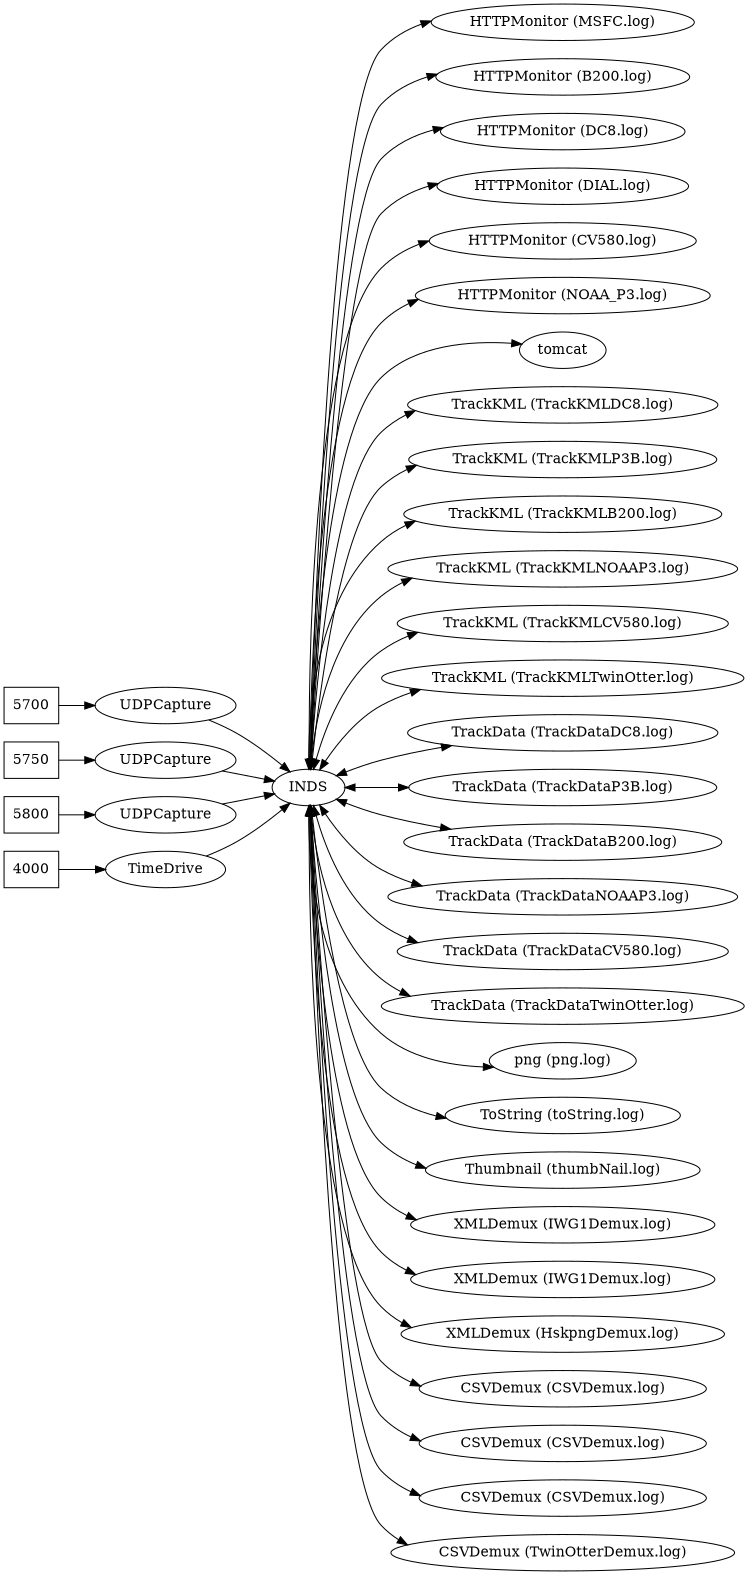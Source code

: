 digraph INDS {
center="true"
ratio="auto"
orientation="portrait"
rankdir="LR"
size="8,10.5"
HTTPMonitor1 [label="HTTPMonitor (MSFC.log)"]
RBNB -> HTTPMonitor1
HTTPMonitor2 [label="HTTPMonitor (B200.log)"]
RBNB -> HTTPMonitor2
HTTPMonitor3 [label="HTTPMonitor (DC8.log)"]
RBNB -> HTTPMonitor3
HTTPMonitor4 [label="HTTPMonitor (DIAL.log)"]
RBNB -> HTTPMonitor4
HTTPMonitor5 [label="HTTPMonitor (CV580.log)"]
RBNB -> HTTPMonitor5
HTTPMonitor6 [label="HTTPMonitor (NOAA_P3.log)"]
RBNB -> HTTPMonitor6
udpCap7port7 [shape="box" label="5700"]
udpCap7 [label="UDPCapture"]
udpCap7port7 -> udpCap7
udpCap7 -> RBNB
udpCap8port8 [shape="box" label="5750"]
udpCap8 [label="UDPCapture"]
udpCap8port8 -> udpCap8
udpCap8 -> RBNB
udpCap9port9 [shape="box" label="5800"]
udpCap9 [label="UDPCapture"]
udpCap9port9 -> udpCap9
udpCap9 -> RBNB
timeDrive10port10 [shape="box" label="4000"]
timeDrive10 [label="TimeDrive"]
timeDrive10port10 -> timeDrive10
timeDrive10 -> RBNB
edge [dir="both"]
RBNB [label="INDS"]
tomcat [label="tomcat"]
RBNB -> tomcat
TrackKML11 [label="TrackKML (TrackKMLDC8.log)"]
RBNB -> TrackKML11
TrackKML12 [label="TrackKML (TrackKMLP3B.log)"]
RBNB -> TrackKML12
TrackKML13 [label="TrackKML (TrackKMLB200.log)"]
RBNB -> TrackKML13
TrackKML14 [label="TrackKML (TrackKMLNOAAP3.log)"]
RBNB -> TrackKML14
TrackKML15 [label="TrackKML (TrackKMLCV580.log)"]
RBNB -> TrackKML15
TrackKML16 [label="TrackKML (TrackKMLTwinOtter.log)"]
RBNB -> TrackKML16
TrackData17 [label="TrackData (TrackDataDC8.log)"]
RBNB -> TrackData17
TrackData18 [label="TrackData (TrackDataP3B.log)"]
RBNB -> TrackData18
TrackData19 [label="TrackData (TrackDataB200.log)"]
RBNB -> TrackData19
TrackData20 [label="TrackData (TrackDataNOAAP3.log)"]
RBNB -> TrackData20
TrackData21 [label="TrackData (TrackDataCV580.log)"]
RBNB -> TrackData21
TrackData22 [label="TrackData (TrackDataTwinOtter.log)"]
RBNB -> TrackData22
png23 [label="png (png.log)"]
RBNB -> png23
ToString24 [label="ToString (toString.log)"]
RBNB -> ToString24
Thumbnail25 [label="Thumbnail (thumbNail.log)"]
RBNB -> Thumbnail25
XMLDemux26 [label="XMLDemux (IWG1Demux.log)"]
RBNB -> XMLDemux26
XMLDemux27 [label="XMLDemux (IWG1Demux.log)"]
RBNB -> XMLDemux27
XMLDemux28 [label="XMLDemux (HskpngDemux.log)"]
RBNB -> XMLDemux28
CSVDemux29 [label="CSVDemux (CSVDemux.log)"]
RBNB -> CSVDemux29
CSVDemux30 [label="CSVDemux (CSVDemux.log)"]
RBNB -> CSVDemux30
CSVDemux31 [label="CSVDemux (CSVDemux.log)"]
RBNB -> CSVDemux31
CSVDemux32 [label="CSVDemux (TwinOtterDemux.log)"]
RBNB -> CSVDemux32
}
